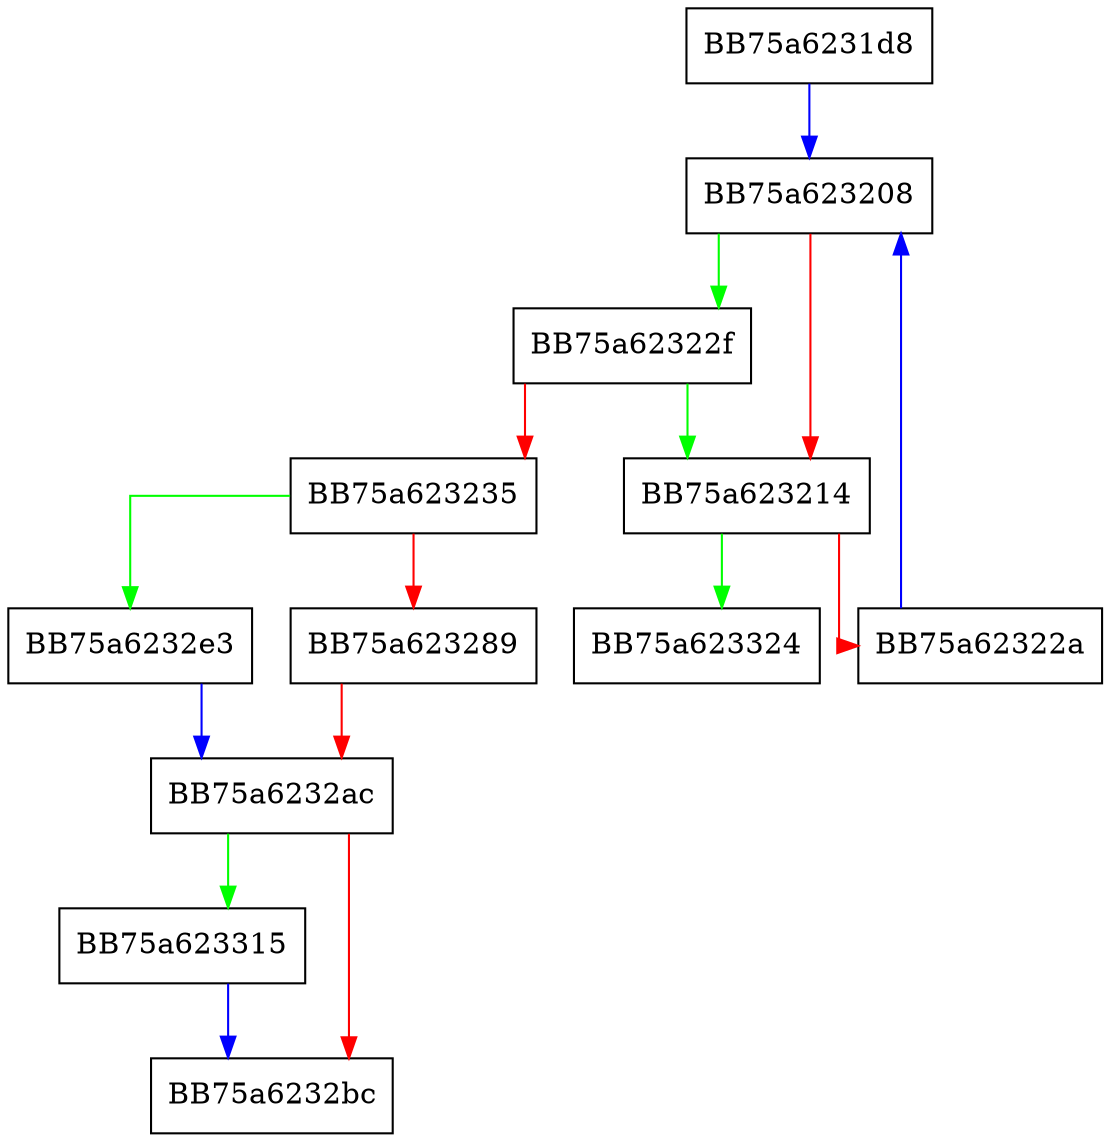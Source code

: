digraph _Growmap {
  node [shape="box"];
  graph [splines=ortho];
  BB75a6231d8 -> BB75a623208 [color="blue"];
  BB75a623208 -> BB75a62322f [color="green"];
  BB75a623208 -> BB75a623214 [color="red"];
  BB75a623214 -> BB75a623324 [color="green"];
  BB75a623214 -> BB75a62322a [color="red"];
  BB75a62322a -> BB75a623208 [color="blue"];
  BB75a62322f -> BB75a623214 [color="green"];
  BB75a62322f -> BB75a623235 [color="red"];
  BB75a623235 -> BB75a6232e3 [color="green"];
  BB75a623235 -> BB75a623289 [color="red"];
  BB75a623289 -> BB75a6232ac [color="red"];
  BB75a6232ac -> BB75a623315 [color="green"];
  BB75a6232ac -> BB75a6232bc [color="red"];
  BB75a6232e3 -> BB75a6232ac [color="blue"];
  BB75a623315 -> BB75a6232bc [color="blue"];
}